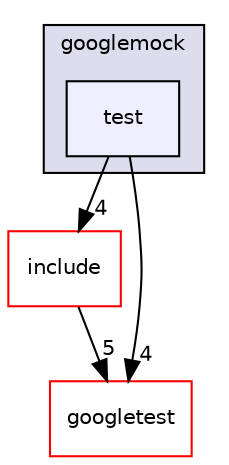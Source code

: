 digraph "googletest/googlemock/test" {
  compound=true
  node [ fontsize="10", fontname="Helvetica"];
  edge [ labelfontsize="10", labelfontname="Helvetica"];
  subgraph clusterdir_eabfa435b6f6c58a855f6d8481e5f7a4 {
    graph [ bgcolor="#ddddee", pencolor="black", label="googlemock" fontname="Helvetica", fontsize="10", URL="dir_eabfa435b6f6c58a855f6d8481e5f7a4.html"]
  dir_27d7077b501cf370300eb9df8c4c0b84 [shape=box, label="test", style="filled", fillcolor="#eeeeff", pencolor="black", URL="dir_27d7077b501cf370300eb9df8c4c0b84.html"];
  }
  dir_9c3a6970d54cccef69c4c601a19386ac [shape=box label="include" fillcolor="white" style="filled" color="red" URL="dir_9c3a6970d54cccef69c4c601a19386ac.html"];
  dir_7b86808525f21adae85b84901a4f8edc [shape=box label="googletest" fillcolor="white" style="filled" color="red" URL="dir_7b86808525f21adae85b84901a4f8edc.html"];
  dir_9c3a6970d54cccef69c4c601a19386ac->dir_7b86808525f21adae85b84901a4f8edc [headlabel="5", labeldistance=1.5 headhref="dir_000014_000019.html"];
  dir_27d7077b501cf370300eb9df8c4c0b84->dir_9c3a6970d54cccef69c4c601a19386ac [headlabel="4", labeldistance=1.5 headhref="dir_000018_000014.html"];
  dir_27d7077b501cf370300eb9df8c4c0b84->dir_7b86808525f21adae85b84901a4f8edc [headlabel="4", labeldistance=1.5 headhref="dir_000018_000019.html"];
}
